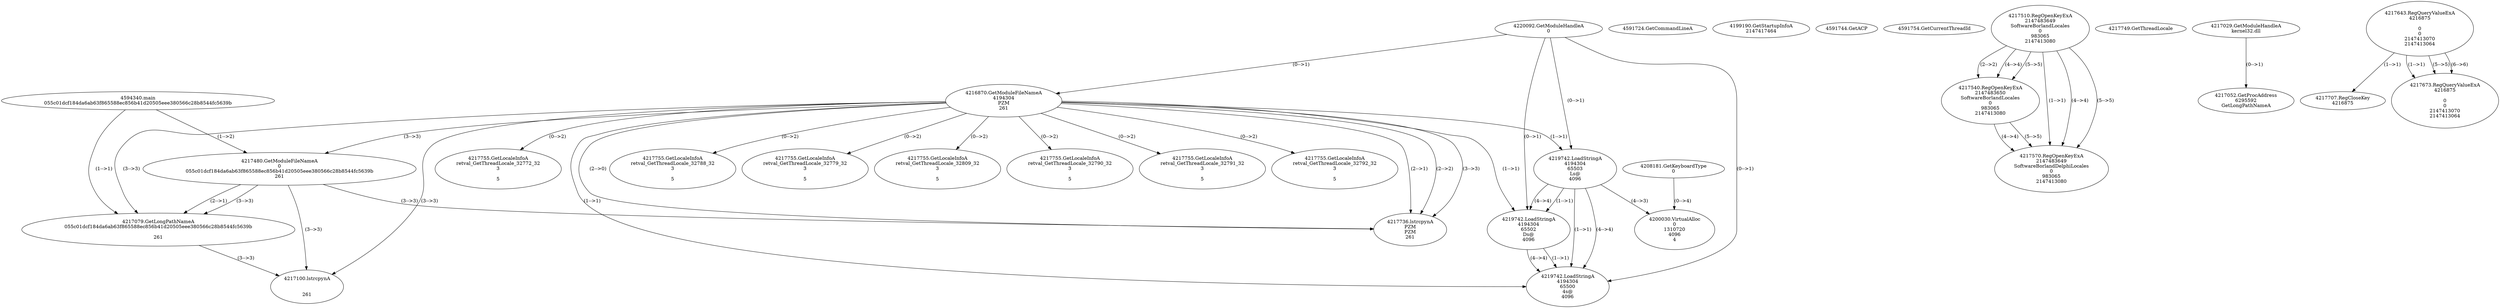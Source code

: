 // Global SCDG with merge call
digraph {
	0 [label="4594340.main
055c01dcf184da6ab63f865588ec856b41d20505eee380566c28b8544fc5639b"]
	1 [label="4220092.GetModuleHandleA
0"]
	2 [label="4208181.GetKeyboardType
0"]
	3 [label="4591724.GetCommandLineA
"]
	4 [label="4199190.GetStartupInfoA
2147417464"]
	5 [label="4591744.GetACP
"]
	6 [label="4591754.GetCurrentThreadId
"]
	7 [label="4216870.GetModuleFileNameA
4194304
PZM
261"]
	1 -> 7 [label="(0-->1)"]
	8 [label="4217480.GetModuleFileNameA
0
055c01dcf184da6ab63f865588ec856b41d20505eee380566c28b8544fc5639b
261"]
	0 -> 8 [label="(1-->2)"]
	7 -> 8 [label="(3-->3)"]
	9 [label="4217510.RegOpenKeyExA
2147483649
Software\Borland\Locales
0
983065
2147413080"]
	10 [label="4217540.RegOpenKeyExA
2147483650
Software\Borland\Locales
0
983065
2147413080"]
	9 -> 10 [label="(2-->2)"]
	9 -> 10 [label="(4-->4)"]
	9 -> 10 [label="(5-->5)"]
	11 [label="4217570.RegOpenKeyExA
2147483649
Software\Borland\Delphi\Locales
0
983065
2147413080"]
	9 -> 11 [label="(1-->1)"]
	9 -> 11 [label="(4-->4)"]
	10 -> 11 [label="(4-->4)"]
	9 -> 11 [label="(5-->5)"]
	10 -> 11 [label="(5-->5)"]
	12 [label="4217736.lstrcpynA
PZM
PZM
261"]
	7 -> 12 [label="(2-->1)"]
	7 -> 12 [label="(2-->2)"]
	7 -> 12 [label="(3-->3)"]
	8 -> 12 [label="(3-->3)"]
	7 -> 12 [label="(2-->0)"]
	13 [label="4217749.GetThreadLocale
"]
	14 [label="4217755.GetLocaleInfoA
retval_GetThreadLocale_32772_32
3

5"]
	7 -> 14 [label="(0-->2)"]
	15 [label="4219742.LoadStringA
4194304
65503
Ls@
4096"]
	1 -> 15 [label="(0-->1)"]
	7 -> 15 [label="(1-->1)"]
	16 [label="4219742.LoadStringA
4194304
65502
Ds@
4096"]
	1 -> 16 [label="(0-->1)"]
	7 -> 16 [label="(1-->1)"]
	15 -> 16 [label="(1-->1)"]
	15 -> 16 [label="(4-->4)"]
	17 [label="4217029.GetModuleHandleA
kernel32.dll"]
	18 [label="4217052.GetProcAddress
6295592
GetLongPathNameA"]
	17 -> 18 [label="(0-->1)"]
	19 [label="4217079.GetLongPathNameA
055c01dcf184da6ab63f865588ec856b41d20505eee380566c28b8544fc5639b

261"]
	0 -> 19 [label="(1-->1)"]
	8 -> 19 [label="(2-->1)"]
	7 -> 19 [label="(3-->3)"]
	8 -> 19 [label="(3-->3)"]
	20 [label="4217100.lstrcpynA


261"]
	7 -> 20 [label="(3-->3)"]
	8 -> 20 [label="(3-->3)"]
	19 -> 20 [label="(3-->3)"]
	21 [label="4217643.RegQueryValueExA
4216875

0
0
2147413070
2147413064"]
	22 [label="4217707.RegCloseKey
4216875"]
	21 -> 22 [label="(1-->1)"]
	23 [label="4217755.GetLocaleInfoA
retval_GetThreadLocale_32788_32
3

5"]
	7 -> 23 [label="(0-->2)"]
	24 [label="4200030.VirtualAlloc
0
1310720
4096
4"]
	15 -> 24 [label="(4-->3)"]
	2 -> 24 [label="(0-->4)"]
	25 [label="4217755.GetLocaleInfoA
retval_GetThreadLocale_32779_32
3

5"]
	7 -> 25 [label="(0-->2)"]
	26 [label="4219742.LoadStringA
4194304
65500
4s@
4096"]
	1 -> 26 [label="(0-->1)"]
	7 -> 26 [label="(1-->1)"]
	15 -> 26 [label="(1-->1)"]
	16 -> 26 [label="(1-->1)"]
	15 -> 26 [label="(4-->4)"]
	16 -> 26 [label="(4-->4)"]
	27 [label="4217673.RegQueryValueExA
4216875

0
0
2147413070
2147413064"]
	21 -> 27 [label="(1-->1)"]
	21 -> 27 [label="(5-->5)"]
	21 -> 27 [label="(6-->6)"]
	28 [label="4217755.GetLocaleInfoA
retval_GetThreadLocale_32809_32
3

5"]
	7 -> 28 [label="(0-->2)"]
	29 [label="4217755.GetLocaleInfoA
retval_GetThreadLocale_32790_32
3

5"]
	7 -> 29 [label="(0-->2)"]
	30 [label="4217755.GetLocaleInfoA
retval_GetThreadLocale_32791_32
3

5"]
	7 -> 30 [label="(0-->2)"]
	31 [label="4217755.GetLocaleInfoA
retval_GetThreadLocale_32792_32
3

5"]
	7 -> 31 [label="(0-->2)"]
}
